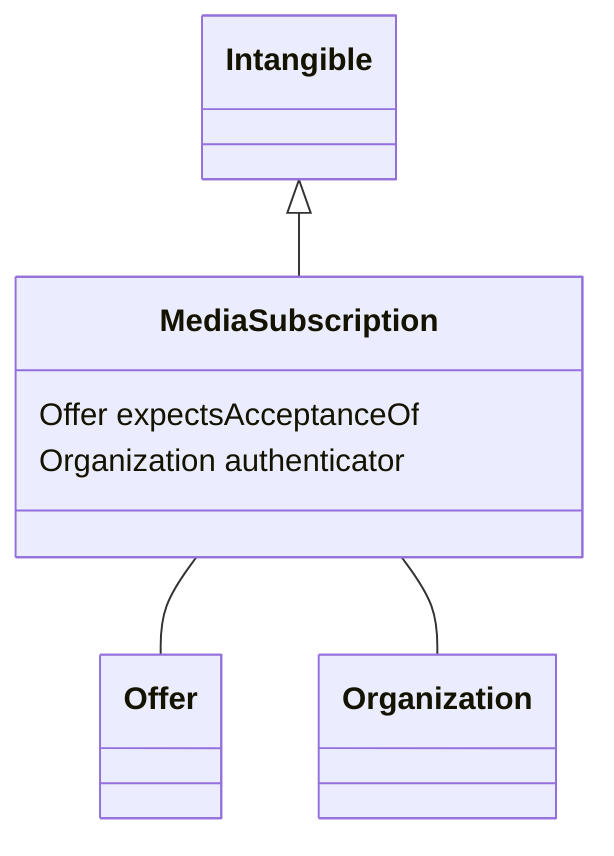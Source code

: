 classDiagram
  MediaSubscription -- Offer
MediaSubscription -- Organization


Intangible <|-- MediaSubscription
class MediaSubscription {

  Offer expectsAcceptanceOf
  Organization authenticator

}